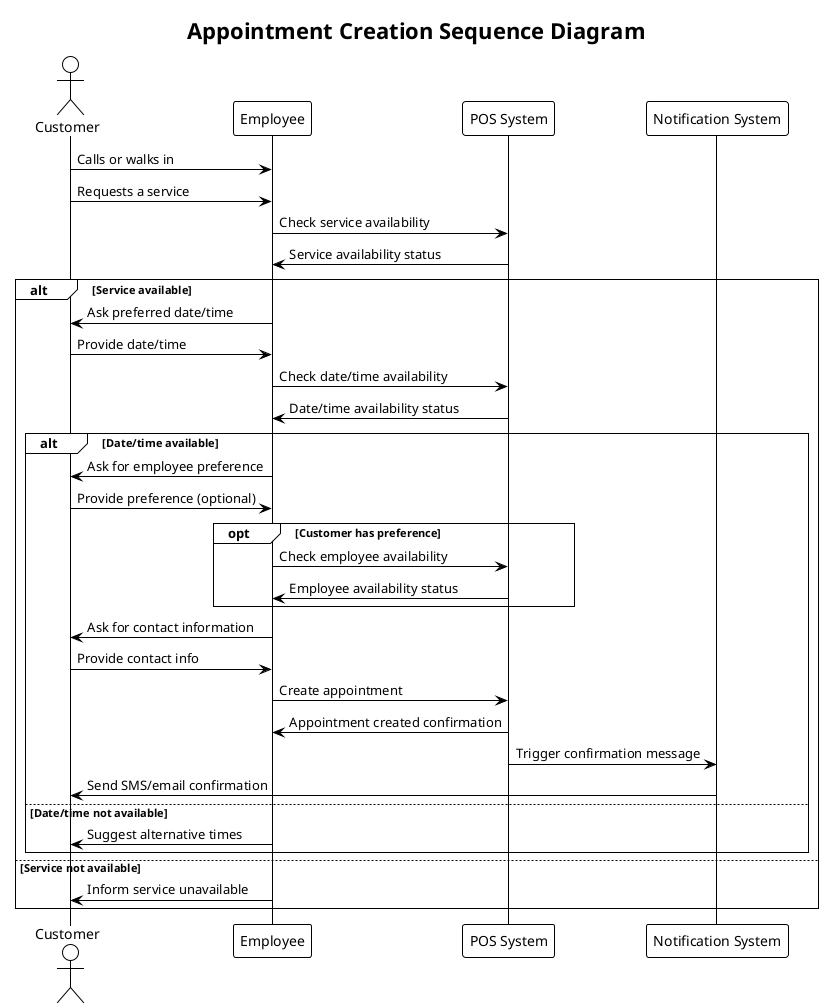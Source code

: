 @startuml appointment_creation_sequence
!theme plain
title Appointment Creation Sequence Diagram

actor Customer
participant Employee
participant "POS System" as POS
participant "Notification System" as Notification

Customer -> Employee: Calls or walks in
Customer -> Employee: Requests a service
Employee -> POS: Check service availability
POS -> Employee: Service availability status

alt Service available
  Employee -> Customer: Ask preferred date/time
  Customer -> Employee: Provide date/time
  Employee -> POS: Check date/time availability
  POS -> Employee: Date/time availability status
  
  alt Date/time available
    Employee -> Customer: Ask for employee preference
    Customer -> Employee: Provide preference (optional)
    
    opt Customer has preference
      Employee -> POS: Check employee availability
      POS -> Employee: Employee availability status
    end
    
    Employee -> Customer: Ask for contact information
    Customer -> Employee: Provide contact info
    Employee -> POS: Create appointment
    POS -> Employee: Appointment created confirmation
    POS -> Notification: Trigger confirmation message
    Notification -> Customer: Send SMS/email confirmation
  else Date/time not available
    Employee -> Customer: Suggest alternative times
  end
else Service not available
  Employee -> Customer: Inform service unavailable
end

@enduml